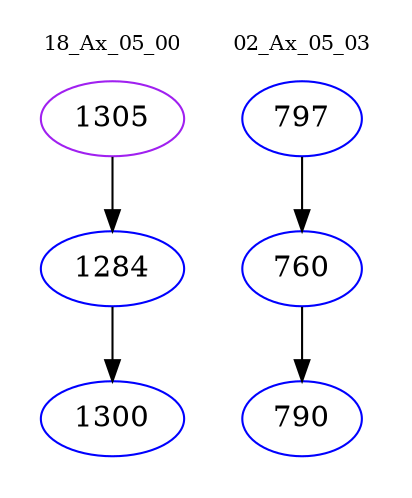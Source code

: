 digraph{
subgraph cluster_0 {
color = white
label = "18_Ax_05_00";
fontsize=10;
T0_1305 [label="1305", color="purple"]
T0_1305 -> T0_1284 [color="black"]
T0_1284 [label="1284", color="blue"]
T0_1284 -> T0_1300 [color="black"]
T0_1300 [label="1300", color="blue"]
}
subgraph cluster_1 {
color = white
label = "02_Ax_05_03";
fontsize=10;
T1_797 [label="797", color="blue"]
T1_797 -> T1_760 [color="black"]
T1_760 [label="760", color="blue"]
T1_760 -> T1_790 [color="black"]
T1_790 [label="790", color="blue"]
}
}
